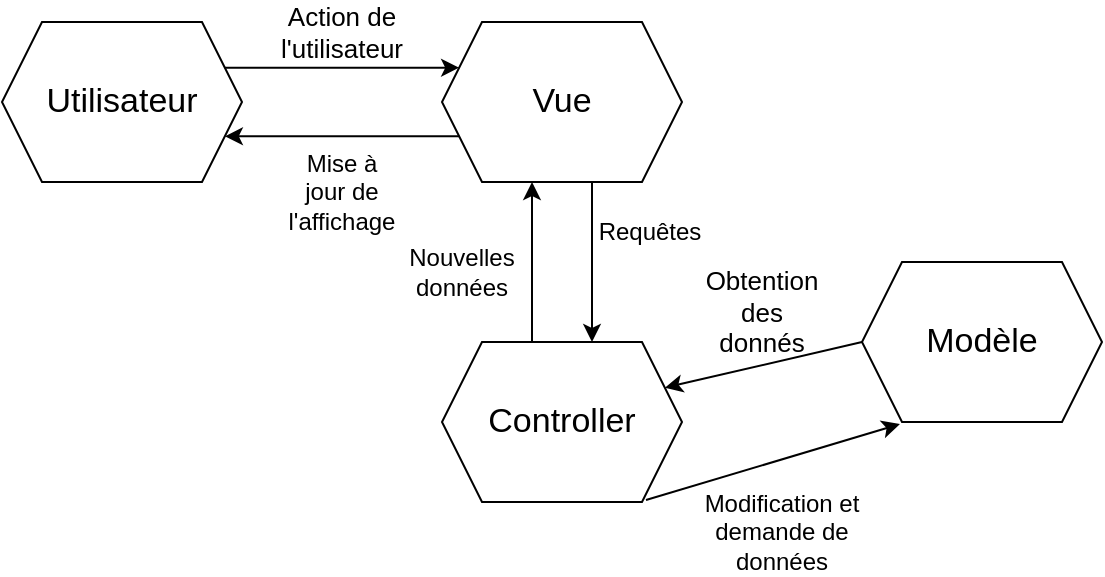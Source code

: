 <mxfile version="21.8.2" type="github">
  <diagram name="Page-1" id="ihej46Fy8raGkYUn52ul">
    <mxGraphModel dx="683" dy="361" grid="1" gridSize="10" guides="1" tooltips="1" connect="1" arrows="1" fold="1" page="1" pageScale="1" pageWidth="827" pageHeight="1169" math="0" shadow="0">
      <root>
        <mxCell id="0" />
        <mxCell id="1" parent="0" />
        <mxCell id="0wVq687nUGm6H_S43hHm-1" value="&lt;font style=&quot;font-size: 17px;&quot;&gt;Utilisateur&lt;/font&gt;" style="shape=hexagon;perimeter=hexagonPerimeter2;whiteSpace=wrap;html=1;fixedSize=1;" vertex="1" parent="1">
          <mxGeometry x="90" y="360" width="120" height="80" as="geometry" />
        </mxCell>
        <mxCell id="0wVq687nUGm6H_S43hHm-2" value="&lt;font style=&quot;font-size: 17px;&quot;&gt;Vue&lt;/font&gt;" style="shape=hexagon;perimeter=hexagonPerimeter2;whiteSpace=wrap;html=1;fixedSize=1;" vertex="1" parent="1">
          <mxGeometry x="310" y="360" width="120" height="80" as="geometry" />
        </mxCell>
        <mxCell id="0wVq687nUGm6H_S43hHm-3" value="&lt;font style=&quot;font-size: 17px;&quot;&gt;Controller&lt;/font&gt;" style="shape=hexagon;perimeter=hexagonPerimeter2;whiteSpace=wrap;html=1;fixedSize=1;" vertex="1" parent="1">
          <mxGeometry x="310" y="520" width="120" height="80" as="geometry" />
        </mxCell>
        <mxCell id="0wVq687nUGm6H_S43hHm-4" value="&lt;font style=&quot;font-size: 17px;&quot;&gt;Modèle&lt;/font&gt;" style="shape=hexagon;perimeter=hexagonPerimeter2;whiteSpace=wrap;html=1;fixedSize=1;" vertex="1" parent="1">
          <mxGeometry x="520" y="480" width="120" height="80" as="geometry" />
        </mxCell>
        <mxCell id="0wVq687nUGm6H_S43hHm-6" value="" style="endArrow=classic;html=1;rounded=0;exitX=1;exitY=0.25;exitDx=0;exitDy=0;entryX=0;entryY=0.25;entryDx=0;entryDy=0;" edge="1" parent="1" source="0wVq687nUGm6H_S43hHm-1" target="0wVq687nUGm6H_S43hHm-2">
          <mxGeometry width="50" height="50" relative="1" as="geometry">
            <mxPoint x="210" y="369" as="sourcePoint" />
            <mxPoint x="294" y="369" as="targetPoint" />
          </mxGeometry>
        </mxCell>
        <mxCell id="0wVq687nUGm6H_S43hHm-7" value="" style="endArrow=classic;html=1;rounded=0;exitX=0;exitY=0.75;exitDx=0;exitDy=0;entryX=1;entryY=0.75;entryDx=0;entryDy=0;" edge="1" parent="1" source="0wVq687nUGm6H_S43hHm-2" target="0wVq687nUGm6H_S43hHm-1">
          <mxGeometry width="50" height="50" relative="1" as="geometry">
            <mxPoint x="201" y="379" as="sourcePoint" />
            <mxPoint x="323" y="378" as="targetPoint" />
          </mxGeometry>
        </mxCell>
        <mxCell id="0wVq687nUGm6H_S43hHm-9" value="" style="endArrow=classic;html=1;rounded=0;exitX=0.375;exitY=0;exitDx=0;exitDy=0;entryX=0.375;entryY=1;entryDx=0;entryDy=0;" edge="1" parent="1">
          <mxGeometry width="50" height="50" relative="1" as="geometry">
            <mxPoint x="355" y="520" as="sourcePoint" />
            <mxPoint x="355" y="440" as="targetPoint" />
          </mxGeometry>
        </mxCell>
        <mxCell id="0wVq687nUGm6H_S43hHm-10" value="" style="endArrow=classic;html=1;rounded=0;exitX=0.625;exitY=1;exitDx=0;exitDy=0;entryX=0.625;entryY=0;entryDx=0;entryDy=0;" edge="1" parent="1" source="0wVq687nUGm6H_S43hHm-2" target="0wVq687nUGm6H_S43hHm-3">
          <mxGeometry width="50" height="50" relative="1" as="geometry">
            <mxPoint x="365" y="530" as="sourcePoint" />
            <mxPoint x="365" y="450" as="targetPoint" />
          </mxGeometry>
        </mxCell>
        <mxCell id="0wVq687nUGm6H_S43hHm-11" value="" style="endArrow=classic;html=1;rounded=0;exitX=0.85;exitY=0.988;exitDx=0;exitDy=0;entryX=0.158;entryY=1.013;entryDx=0;entryDy=0;entryPerimeter=0;exitPerimeter=0;" edge="1" parent="1" source="0wVq687nUGm6H_S43hHm-3" target="0wVq687nUGm6H_S43hHm-4">
          <mxGeometry width="50" height="50" relative="1" as="geometry">
            <mxPoint x="395" y="450" as="sourcePoint" />
            <mxPoint x="600" y="510" as="targetPoint" />
          </mxGeometry>
        </mxCell>
        <mxCell id="0wVq687nUGm6H_S43hHm-12" value="" style="endArrow=classic;html=1;rounded=0;entryX=1;entryY=0.25;entryDx=0;entryDy=0;exitX=0;exitY=0.5;exitDx=0;exitDy=0;" edge="1" parent="1" source="0wVq687nUGm6H_S43hHm-4" target="0wVq687nUGm6H_S43hHm-3">
          <mxGeometry width="50" height="50" relative="1" as="geometry">
            <mxPoint x="480" y="470" as="sourcePoint" />
            <mxPoint x="657" y="480" as="targetPoint" />
          </mxGeometry>
        </mxCell>
        <mxCell id="0wVq687nUGm6H_S43hHm-13" value="&lt;div style=&quot;font-size: 13px;&quot;&gt;&lt;font style=&quot;font-size: 13px;&quot;&gt;Action de &lt;br&gt;&lt;/font&gt;&lt;/div&gt;&lt;div style=&quot;font-size: 13px;&quot;&gt;&lt;font style=&quot;font-size: 13px;&quot;&gt;l&#39;utilisateur&lt;font style=&quot;font-size: 13px;&quot;&gt;&lt;br&gt;&lt;/font&gt;&lt;/font&gt;&lt;/div&gt;" style="text;html=1;strokeColor=none;fillColor=none;align=center;verticalAlign=middle;whiteSpace=wrap;rounded=0;" vertex="1" parent="1">
          <mxGeometry x="230" y="350" width="60" height="30" as="geometry" />
        </mxCell>
        <mxCell id="0wVq687nUGm6H_S43hHm-14" value="Mise à jour de l&#39;affichage" style="text;html=1;strokeColor=none;fillColor=none;align=center;verticalAlign=middle;whiteSpace=wrap;rounded=0;" vertex="1" parent="1">
          <mxGeometry x="230" y="430" width="60" height="30" as="geometry" />
        </mxCell>
        <mxCell id="0wVq687nUGm6H_S43hHm-15" value="Nouvelles données" style="text;html=1;strokeColor=none;fillColor=none;align=center;verticalAlign=middle;whiteSpace=wrap;rounded=0;" vertex="1" parent="1">
          <mxGeometry x="290" y="470" width="60" height="30" as="geometry" />
        </mxCell>
        <mxCell id="0wVq687nUGm6H_S43hHm-16" value="&lt;font style=&quot;font-size: 13px;&quot;&gt;Obtention des donnés&lt;br&gt;&lt;/font&gt;" style="text;html=1;strokeColor=none;fillColor=none;align=center;verticalAlign=middle;whiteSpace=wrap;rounded=0;" vertex="1" parent="1">
          <mxGeometry x="440" y="490" width="60" height="30" as="geometry" />
        </mxCell>
        <mxCell id="0wVq687nUGm6H_S43hHm-17" value="Modification et demande de données" style="text;html=1;strokeColor=none;fillColor=none;align=center;verticalAlign=middle;whiteSpace=wrap;rounded=0;" vertex="1" parent="1">
          <mxGeometry x="440" y="600" width="80" height="30" as="geometry" />
        </mxCell>
        <mxCell id="0wVq687nUGm6H_S43hHm-19" value="Requêtes" style="text;html=1;strokeColor=none;fillColor=none;align=center;verticalAlign=middle;whiteSpace=wrap;rounded=0;" vertex="1" parent="1">
          <mxGeometry x="384" y="450" width="60" height="30" as="geometry" />
        </mxCell>
      </root>
    </mxGraphModel>
  </diagram>
</mxfile>
